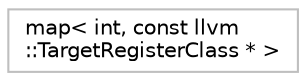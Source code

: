 digraph "Graphical Class Hierarchy"
{
 // LATEX_PDF_SIZE
  bgcolor="transparent";
  edge [fontname="Helvetica",fontsize="10",labelfontname="Helvetica",labelfontsize="10"];
  node [fontname="Helvetica",fontsize="10",shape=record];
  rankdir="LR";
  Node0 [label="map\< int, const llvm\l::TargetRegisterClass * \>",height=0.2,width=0.4,color="grey75",tooltip=" "];
}
